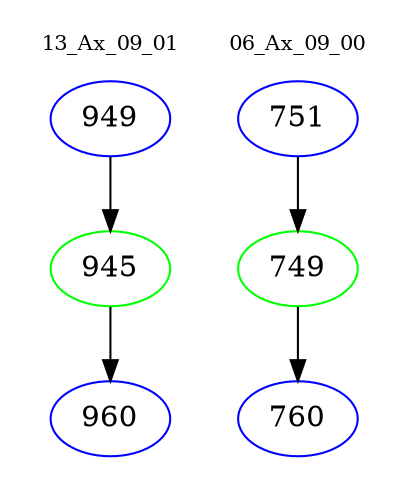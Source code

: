 digraph{
subgraph cluster_0 {
color = white
label = "13_Ax_09_01";
fontsize=10;
T0_949 [label="949", color="blue"]
T0_949 -> T0_945 [color="black"]
T0_945 [label="945", color="green"]
T0_945 -> T0_960 [color="black"]
T0_960 [label="960", color="blue"]
}
subgraph cluster_1 {
color = white
label = "06_Ax_09_00";
fontsize=10;
T1_751 [label="751", color="blue"]
T1_751 -> T1_749 [color="black"]
T1_749 [label="749", color="green"]
T1_749 -> T1_760 [color="black"]
T1_760 [label="760", color="blue"]
}
}
